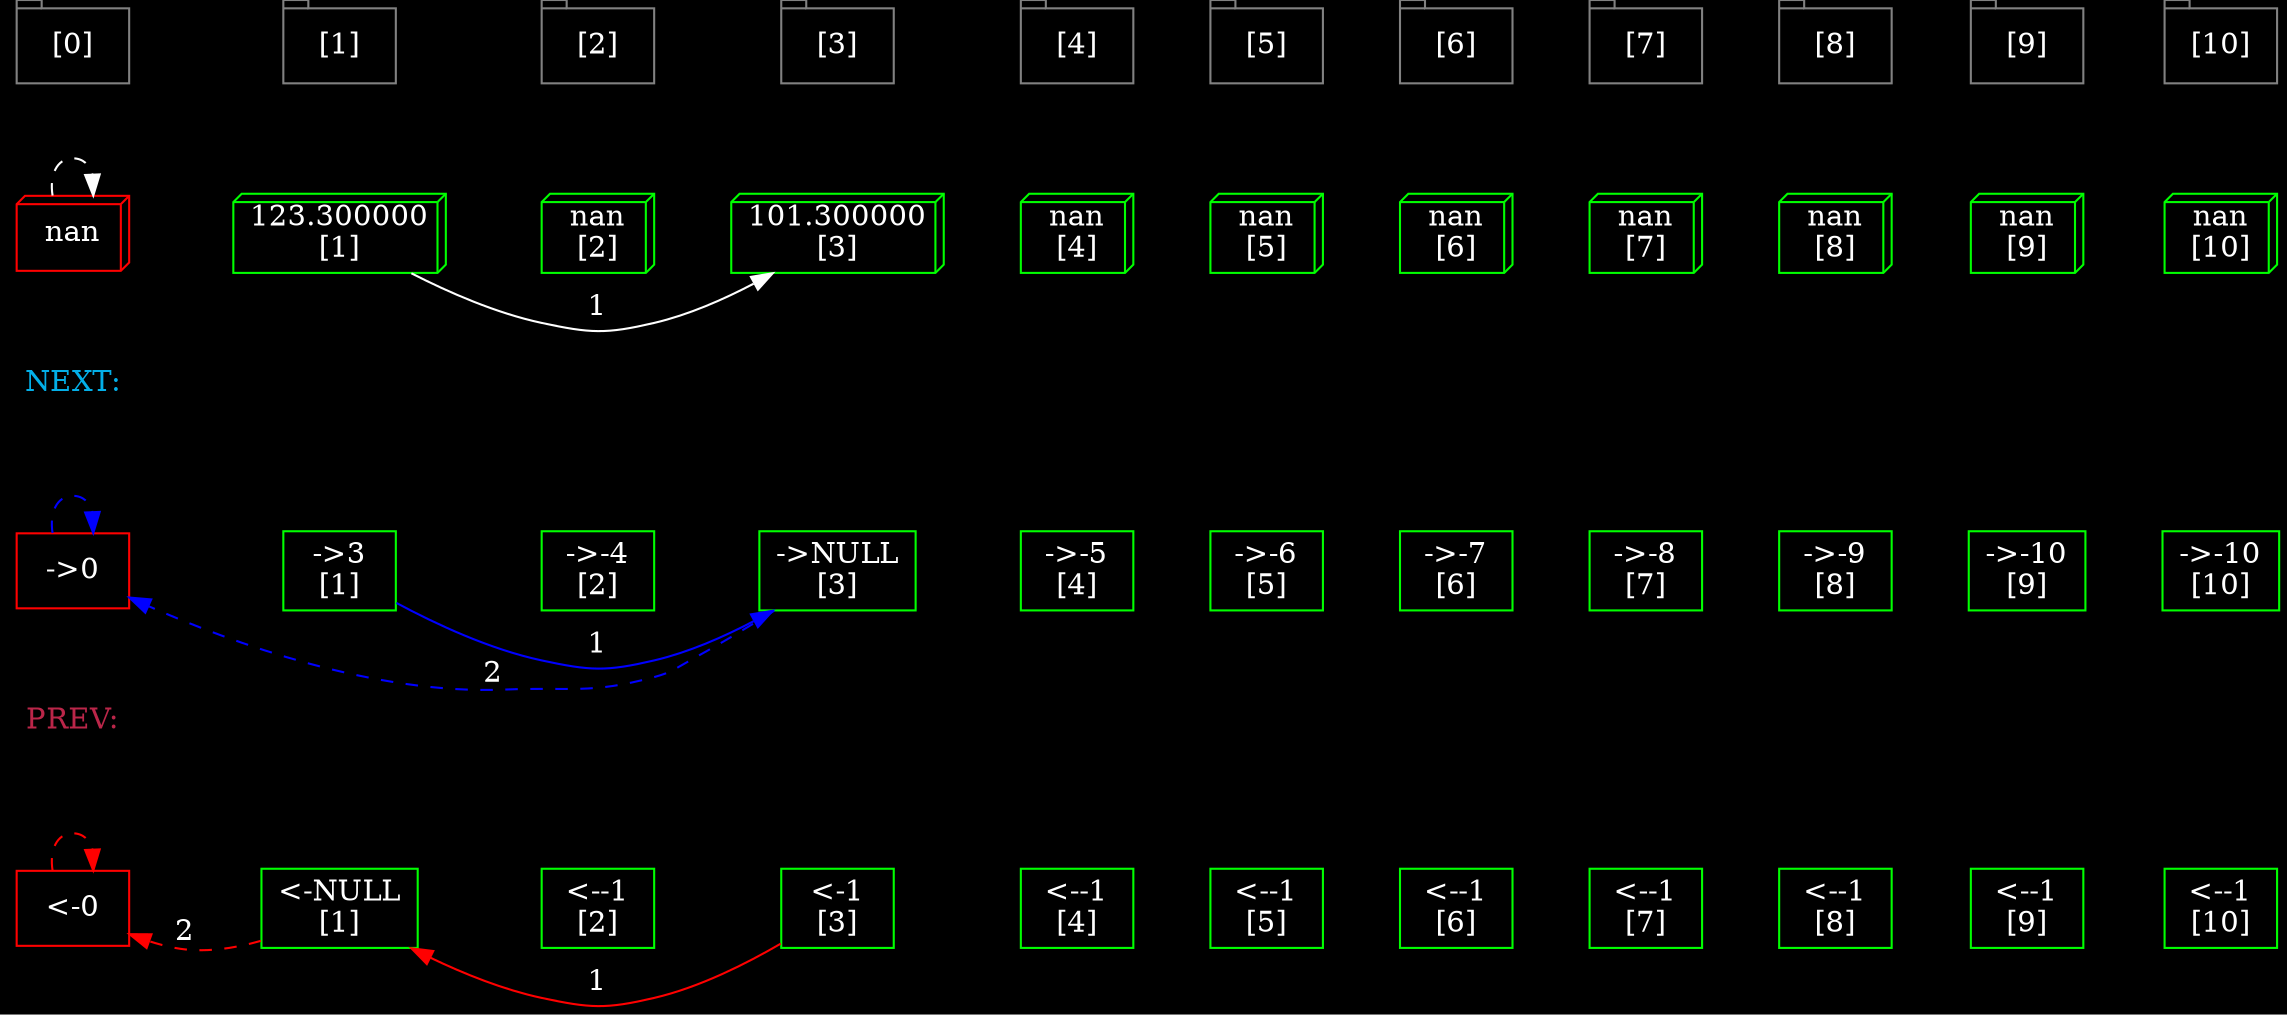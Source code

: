 digraph
{
	bgcolor="#000000";
	rankdir = LR;
	edge [style = "invis"];
	node [fontcolor = white, shape = tab, color = "#818181"];

	"[0]"->"[1]"->"[2]"->"[3]"->"[4]"->"[5]"->"[6]"->"[7]"->"[8]"->"[9]"->"[10]"->"[9]"[weight = 400];

	node [shape = "box3d", color = green];
	"[0]"->"nan";
	"nan" [color = red];
	"nan"->"123.300000
[1]"->"nan
[2]"->"101.300000
[3]"->"nan
[4]"->"nan
[5]"->"nan
[6]"->"nan
[7]"->"nan
[8]"->"nan
[9]"->"nan
[10]"->"nan
[10]"[weight = 400]

	{rank = same; "nan"; "[0]"}
	{rank = same; "123.300000
[1]"; "[1]"}
	{rank = same; "nan
[2]"; "[2]"}
	{rank = same; "101.300000
[3]"; "[3]"}
	{rank = same; "nan
[4]"; "[4]"}
	{rank = same; "nan
[5]"; "[5]"}
	{rank = same; "nan
[6]"; "[6]"}
	{rank = same; "nan
[7]"; "[7]"}
	{rank = same; "nan
[8]"; "[8]"}
	{rank = same; "nan
[9]"; "[9]"}
	{rank = same; "nan
[10]"; "[10]"}
	
	"nan"->"nan" [style = "dashed", color = white]
	"123.300000
[1]"->"101.300000
[3]" [style = "", color = white, fontcolor = white, label = "1"]
	
	"NEXT:" [shape=none, fontcolor = "#03afe8"];
	"nan"->"NEXT:";
	node [shape = "polygon"];
	"NEXT:"->"->0";
	"->0"[color = red];
	"->0"->"->3
[1]"->"->-4
[2]"->"->NULL
[3]"->"->-5
[4]"->"->-6
[5]"->"->-7
[6]"->"->-8
[7]"->"->-9
[8]"->"->-10
[9]"->"->-10
[10]"->"->-10
[10]"[weight = 400]

	{rank = same; "NEXT:"; "[0]"}
	{rank = same; "->0"; "[0]"}
	{rank = same; "->3
[1]"; "[1]"}
	{rank = same; "->-4
[2]"; "[2]"}
	{rank = same; "->NULL
[3]"; "[3]"}
	{rank = same; "->-5
[4]"; "[4]"}
	{rank = same; "->-6
[5]"; "[5]"}
	{rank = same; "->-7
[6]"; "[6]"}
	{rank = same; "->-8
[7]"; "[7]"}
	{rank = same; "->-9
[8]"; "[8]"}
	{rank = same; "->-10
[9]"; "[9]"}
	{rank = same; "->-10
[10]"; "[10]"}
	
	"->0"->"->0" [style = "dashed", color = blue]
	"->3
[1]"->"->NULL
[3]" [style = "", color = blue, fontcolor = white, label = "1"]
	"->NULL
[3]"->"->0" [style = "dashed", color = blue, fontcolor = white, label = "2"]
	
	"PREV:"[shape=none, fontcolor = "#bb2649"];
	"->0"->"PREV:";
	node [shape = "polygon"];
	"PREV:"->"<-0";
	"<-0"[color=red];
	"<-0"->"<-NULL
[1]"->"<--1
[2]"->"<-1
[3]"->"<--1
[4]"->"<--1
[5]"->"<--1
[6]"->"<--1
[7]"->"<--1
[8]"->"<--1
[9]"->"<--1
[10]"->"<--1
[10]"[weight = 400]

	{rank = same; "PREV:"; "[0]"}
	{rank = same; "<-0"; "[0]"}
	{rank = same; "<-NULL
[1]"; "[1]"}
	{rank = same; "<--1
[2]"; "[2]"}
	{rank = same; "<-1
[3]"; "[3]"}
	{rank = same; "<--1
[4]"; "[4]"}
	{rank = same; "<--1
[5]"; "[5]"}
	{rank = same; "<--1
[6]"; "[6]"}
	{rank = same; "<--1
[7]"; "[7]"}
	{rank = same; "<--1
[8]"; "[8]"}
	{rank = same; "<--1
[9]"; "[9]"}
	{rank = same; "<--1
[10]"; "[10]"}
	
	"<-0"->"<-0" [style = "dashed", color = red]
	"<-NULL
[1]"->"<-0" [style = "dashed", color = red, fontcolor = white, label = "2"]
	"<-1
[3]"->"<-NULL
[1]" [style = "", color = red, fontcolor = white, label = "1"]
	
	}
